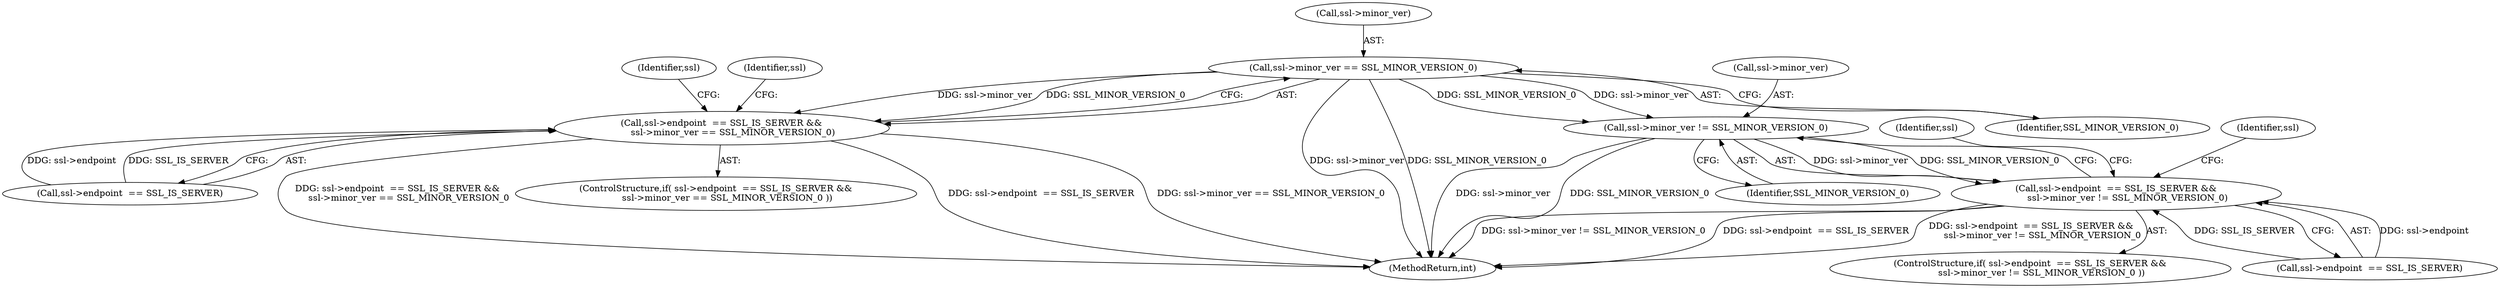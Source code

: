 digraph "0_polarssl_1922a4e6aade7b1d685af19d4d9339ddb5c02859@pointer" {
"1000163" [label="(Call,ssl->minor_ver == SSL_MINOR_VERSION_0)"];
"1000157" [label="(Call,ssl->endpoint  == SSL_IS_SERVER &&\n        ssl->minor_ver == SSL_MINOR_VERSION_0)"];
"1000224" [label="(Call,ssl->minor_ver != SSL_MINOR_VERSION_0)"];
"1000218" [label="(Call,ssl->endpoint  == SSL_IS_SERVER &&\n        ssl->minor_ver != SSL_MINOR_VERSION_0)"];
"1000217" [label="(ControlStructure,if( ssl->endpoint  == SSL_IS_SERVER &&\n        ssl->minor_ver != SSL_MINOR_VERSION_0 ))"];
"1000157" [label="(Call,ssl->endpoint  == SSL_IS_SERVER &&\n        ssl->minor_ver == SSL_MINOR_VERSION_0)"];
"1000221" [label="(Identifier,ssl)"];
"1000234" [label="(Identifier,ssl)"];
"1000224" [label="(Call,ssl->minor_ver != SSL_MINOR_VERSION_0)"];
"1000228" [label="(Identifier,SSL_MINOR_VERSION_0)"];
"1000284" [label="(Identifier,ssl)"];
"1000554" [label="(MethodReturn,int)"];
"1000164" [label="(Call,ssl->minor_ver)"];
"1000219" [label="(Call,ssl->endpoint  == SSL_IS_SERVER)"];
"1000218" [label="(Call,ssl->endpoint  == SSL_IS_SERVER &&\n        ssl->minor_ver != SSL_MINOR_VERSION_0)"];
"1000156" [label="(ControlStructure,if( ssl->endpoint  == SSL_IS_SERVER &&\n        ssl->minor_ver == SSL_MINOR_VERSION_0 ))"];
"1000225" [label="(Call,ssl->minor_ver)"];
"1000158" [label="(Call,ssl->endpoint  == SSL_IS_SERVER)"];
"1000163" [label="(Call,ssl->minor_ver == SSL_MINOR_VERSION_0)"];
"1000173" [label="(Identifier,ssl)"];
"1000167" [label="(Identifier,SSL_MINOR_VERSION_0)"];
"1000163" -> "1000157"  [label="AST: "];
"1000163" -> "1000167"  [label="CFG: "];
"1000164" -> "1000163"  [label="AST: "];
"1000167" -> "1000163"  [label="AST: "];
"1000157" -> "1000163"  [label="CFG: "];
"1000163" -> "1000554"  [label="DDG: ssl->minor_ver"];
"1000163" -> "1000554"  [label="DDG: SSL_MINOR_VERSION_0"];
"1000163" -> "1000157"  [label="DDG: ssl->minor_ver"];
"1000163" -> "1000157"  [label="DDG: SSL_MINOR_VERSION_0"];
"1000163" -> "1000224"  [label="DDG: ssl->minor_ver"];
"1000163" -> "1000224"  [label="DDG: SSL_MINOR_VERSION_0"];
"1000157" -> "1000156"  [label="AST: "];
"1000157" -> "1000158"  [label="CFG: "];
"1000158" -> "1000157"  [label="AST: "];
"1000173" -> "1000157"  [label="CFG: "];
"1000221" -> "1000157"  [label="CFG: "];
"1000157" -> "1000554"  [label="DDG: ssl->endpoint  == SSL_IS_SERVER &&\n        ssl->minor_ver == SSL_MINOR_VERSION_0"];
"1000157" -> "1000554"  [label="DDG: ssl->endpoint  == SSL_IS_SERVER"];
"1000157" -> "1000554"  [label="DDG: ssl->minor_ver == SSL_MINOR_VERSION_0"];
"1000158" -> "1000157"  [label="DDG: ssl->endpoint"];
"1000158" -> "1000157"  [label="DDG: SSL_IS_SERVER"];
"1000224" -> "1000218"  [label="AST: "];
"1000224" -> "1000228"  [label="CFG: "];
"1000225" -> "1000224"  [label="AST: "];
"1000228" -> "1000224"  [label="AST: "];
"1000218" -> "1000224"  [label="CFG: "];
"1000224" -> "1000554"  [label="DDG: ssl->minor_ver"];
"1000224" -> "1000554"  [label="DDG: SSL_MINOR_VERSION_0"];
"1000224" -> "1000218"  [label="DDG: ssl->minor_ver"];
"1000224" -> "1000218"  [label="DDG: SSL_MINOR_VERSION_0"];
"1000218" -> "1000217"  [label="AST: "];
"1000218" -> "1000219"  [label="CFG: "];
"1000219" -> "1000218"  [label="AST: "];
"1000234" -> "1000218"  [label="CFG: "];
"1000284" -> "1000218"  [label="CFG: "];
"1000218" -> "1000554"  [label="DDG: ssl->endpoint  == SSL_IS_SERVER"];
"1000218" -> "1000554"  [label="DDG: ssl->endpoint  == SSL_IS_SERVER &&\n        ssl->minor_ver != SSL_MINOR_VERSION_0"];
"1000218" -> "1000554"  [label="DDG: ssl->minor_ver != SSL_MINOR_VERSION_0"];
"1000219" -> "1000218"  [label="DDG: ssl->endpoint"];
"1000219" -> "1000218"  [label="DDG: SSL_IS_SERVER"];
}

